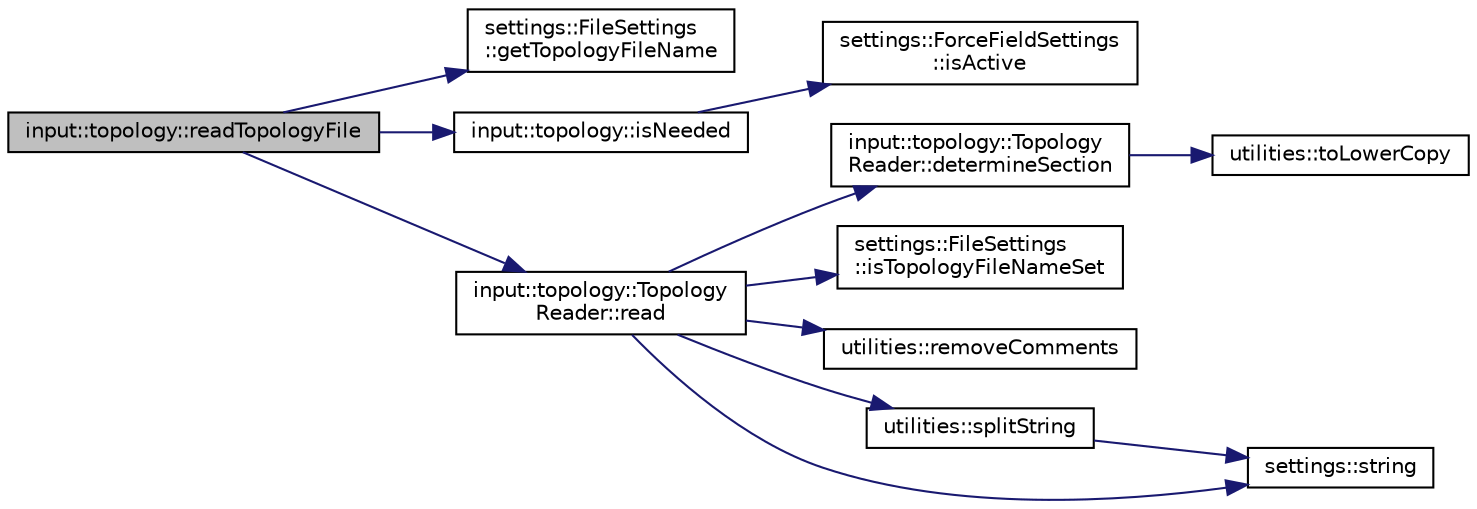 digraph "input::topology::readTopologyFile"
{
 // LATEX_PDF_SIZE
  edge [fontname="Helvetica",fontsize="10",labelfontname="Helvetica",labelfontsize="10"];
  node [fontname="Helvetica",fontsize="10",shape=record];
  rankdir="LR";
  Node1 [label="input::topology::readTopologyFile",height=0.2,width=0.4,color="black", fillcolor="grey75", style="filled", fontcolor="black",tooltip="wrapper to construct a TopologyReader and reads topology file"];
  Node1 -> Node2 [color="midnightblue",fontsize="10",style="solid",fontname="Helvetica"];
  Node2 [label="settings::FileSettings\l::getTopologyFileName",height=0.2,width=0.4,color="black", fillcolor="white", style="filled",URL="$classsettings_1_1FileSettings.html#a89219c72865264cc922cdd9b9e712998",tooltip=" "];
  Node1 -> Node3 [color="midnightblue",fontsize="10",style="solid",fontname="Helvetica"];
  Node3 [label="input::topology::isNeeded",height=0.2,width=0.4,color="black", fillcolor="white", style="filled",URL="$namespaceinput_1_1topology.html#a43f41320ef35784beb5eb524fdf13073",tooltip="checks if reading topology file is needed"];
  Node3 -> Node4 [color="midnightblue",fontsize="10",style="solid",fontname="Helvetica"];
  Node4 [label="settings::ForceFieldSettings\l::isActive",height=0.2,width=0.4,color="black", fillcolor="white", style="filled",URL="$classsettings_1_1ForceFieldSettings.html#a46f47b50b6f43e332b26c4866f1896af",tooltip=" "];
  Node1 -> Node5 [color="midnightblue",fontsize="10",style="solid",fontname="Helvetica"];
  Node5 [label="input::topology::Topology\lReader::read",height=0.2,width=0.4,color="black", fillcolor="white", style="filled",URL="$classinput_1_1topology_1_1TopologyReader.html#a67481ebbc3fe9bf545e5d5394fa187be",tooltip="reads topology file"];
  Node5 -> Node6 [color="midnightblue",fontsize="10",style="solid",fontname="Helvetica"];
  Node6 [label="input::topology::Topology\lReader::determineSection",height=0.2,width=0.4,color="black", fillcolor="white", style="filled",URL="$classinput_1_1topology_1_1TopologyReader.html#a851dcd1fd6b332c1eb3888896d0e0dbc",tooltip="determines which section of the topology file the header line belongs to"];
  Node6 -> Node7 [color="midnightblue",fontsize="10",style="solid",fontname="Helvetica"];
  Node7 [label="utilities::toLowerCopy",height=0.2,width=0.4,color="black", fillcolor="white", style="filled",URL="$namespaceutilities.html#a00b80743096ddd313ba418b9a7730698",tooltip="returns a copy of a string all lower case"];
  Node5 -> Node8 [color="midnightblue",fontsize="10",style="solid",fontname="Helvetica"];
  Node8 [label="settings::FileSettings\l::isTopologyFileNameSet",height=0.2,width=0.4,color="black", fillcolor="white", style="filled",URL="$classsettings_1_1FileSettings.html#a5d75f7493ae2f94b205f4bd55d95146f",tooltip=" "];
  Node5 -> Node9 [color="midnightblue",fontsize="10",style="solid",fontname="Helvetica"];
  Node9 [label="utilities::removeComments",height=0.2,width=0.4,color="black", fillcolor="white", style="filled",URL="$namespaceutilities.html#abbd684a64c3b01b9a51b4fb24c072d8c",tooltip="Removes comments from a line."];
  Node5 -> Node10 [color="midnightblue",fontsize="10",style="solid",fontname="Helvetica"];
  Node10 [label="utilities::splitString",height=0.2,width=0.4,color="black", fillcolor="white", style="filled",URL="$namespaceutilities.html#ab4b979e912d61a56489383f2757613b0",tooltip="Splits a string into a vector of strings at every whitespace."];
  Node10 -> Node11 [color="midnightblue",fontsize="10",style="solid",fontname="Helvetica"];
  Node11 [label="settings::string",height=0.2,width=0.4,color="black", fillcolor="white", style="filled",URL="$namespacesettings.html#a25810432631a237804b3241be4305787",tooltip="return string of manostatType"];
  Node5 -> Node11 [color="midnightblue",fontsize="10",style="solid",fontname="Helvetica"];
}

